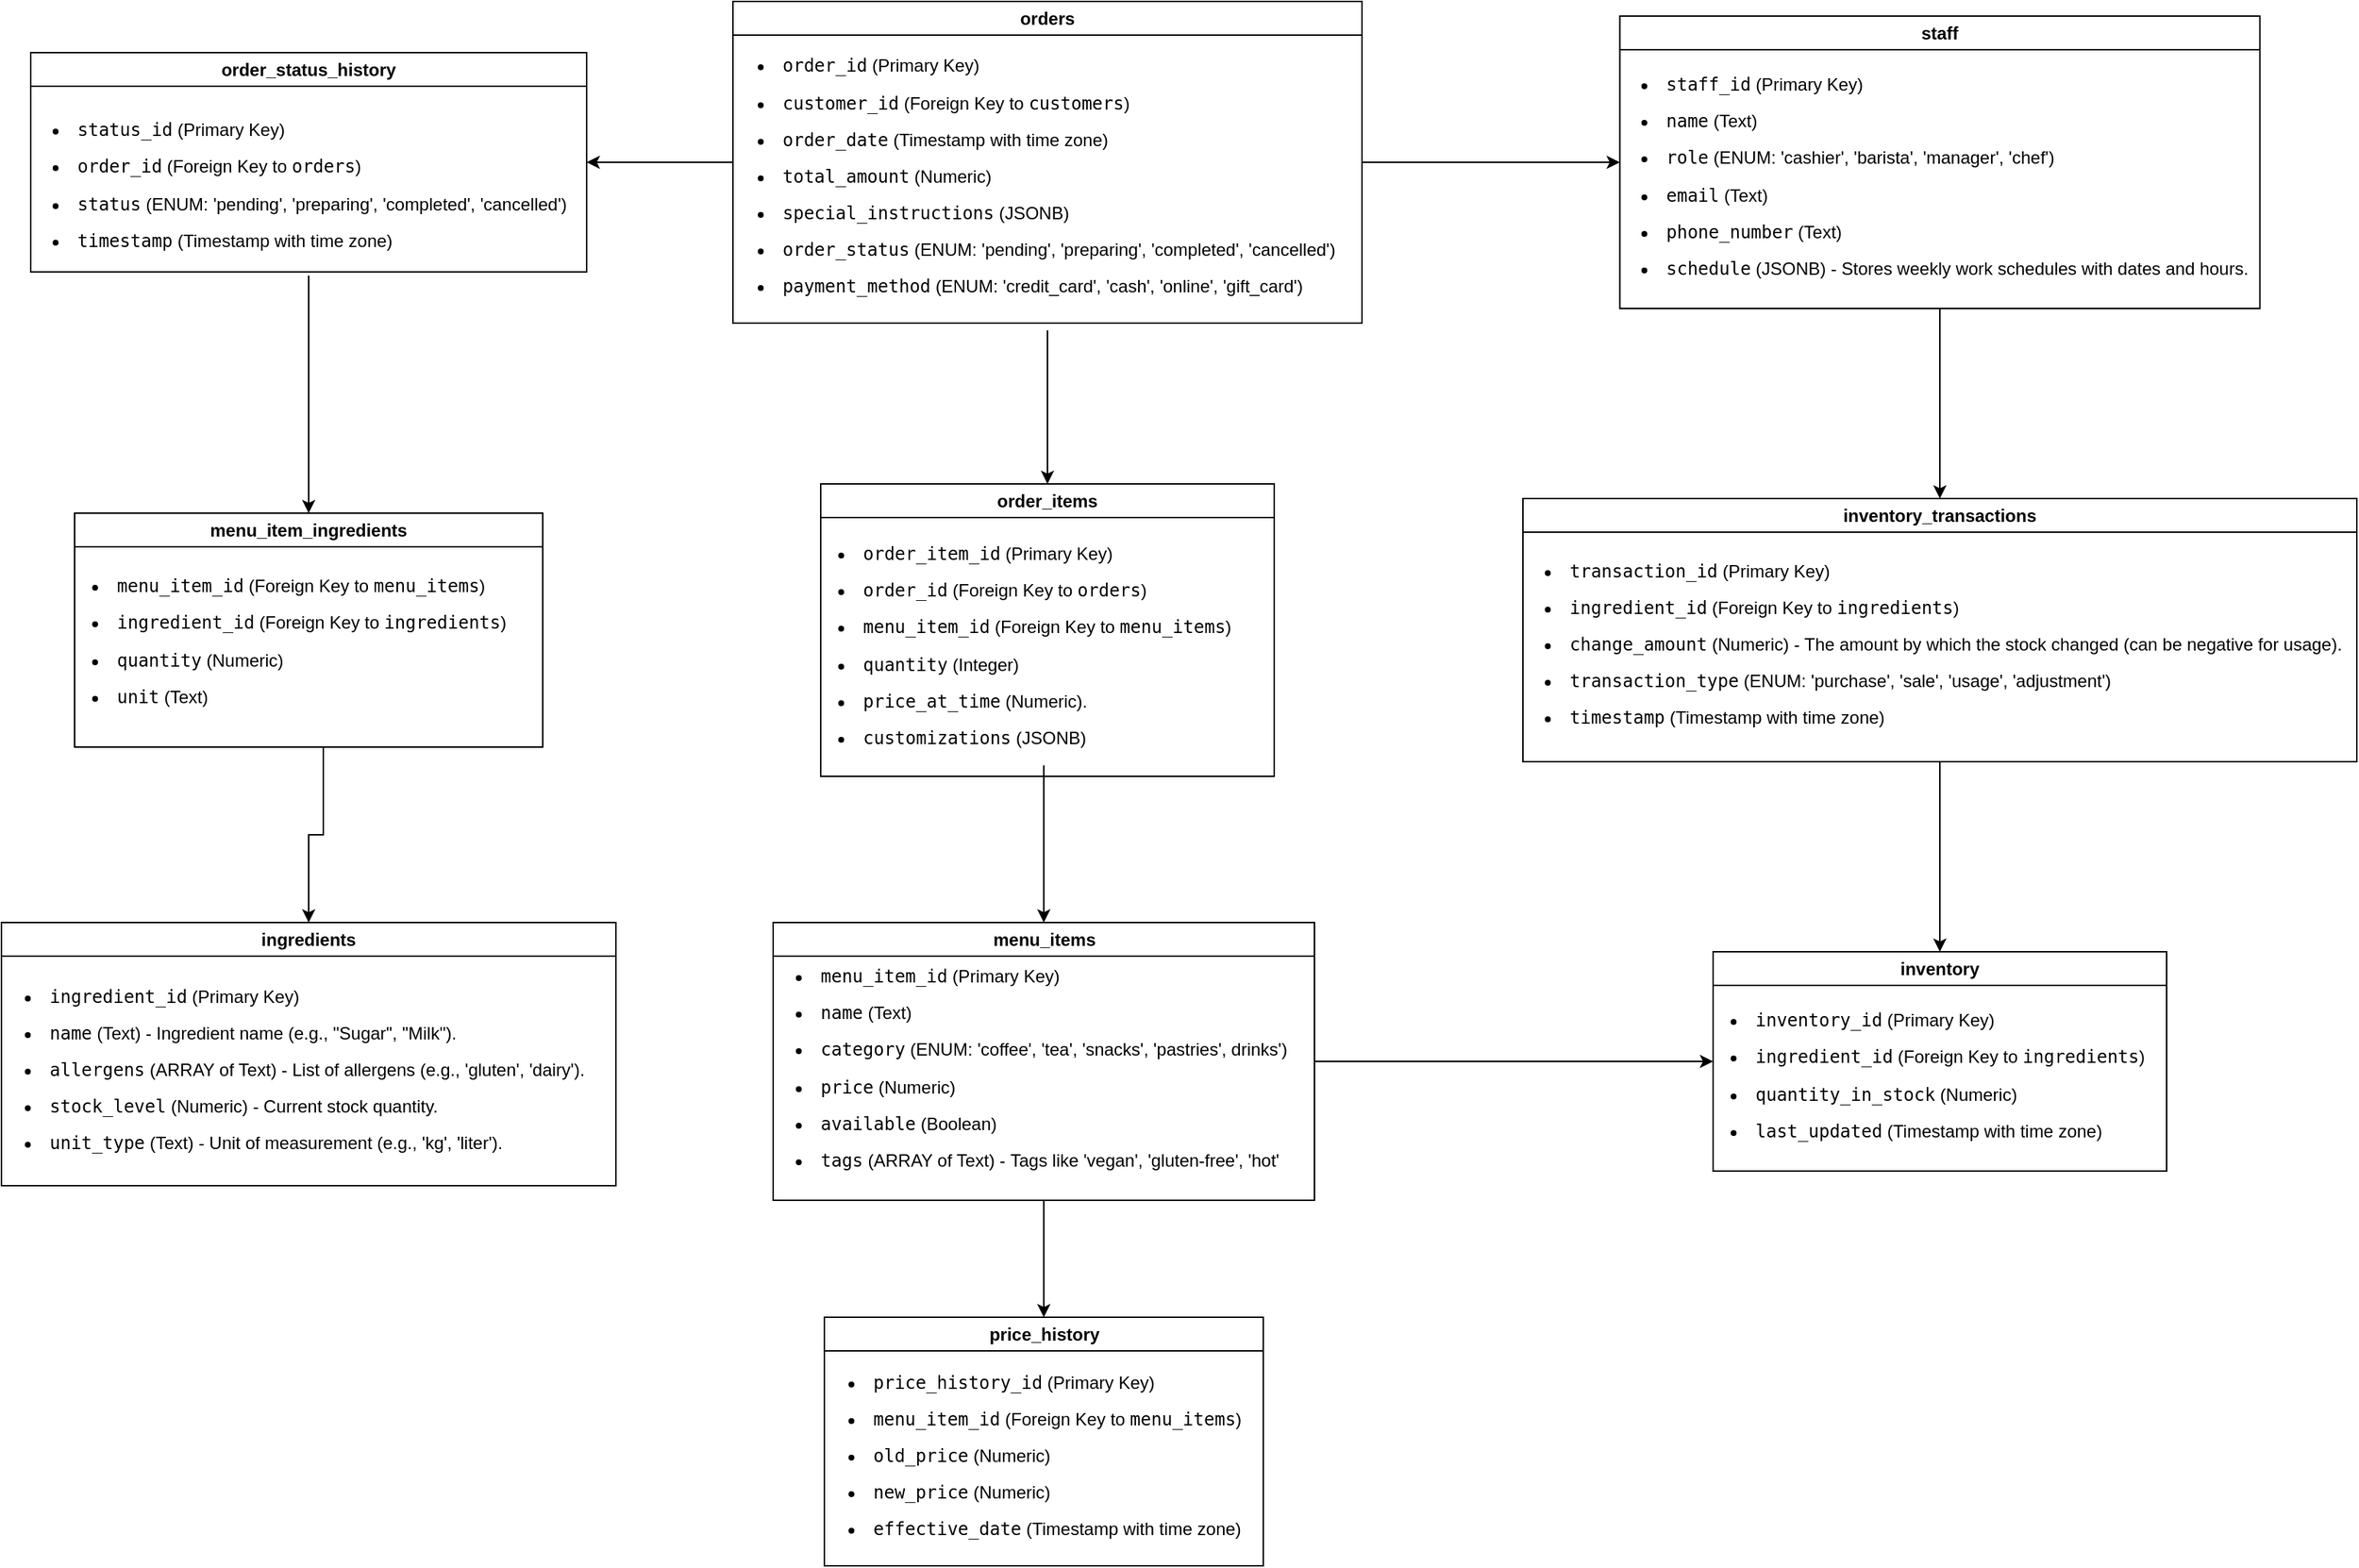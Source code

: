 <mxfile version="25.0.3">
  <diagram name="Page-1" id="-Lofyljg84Q4TSNu2HTE">
    <mxGraphModel dx="3173" dy="1419" grid="1" gridSize="10" guides="1" tooltips="1" connect="1" arrows="1" fold="1" page="1" pageScale="1" pageWidth="1654" pageHeight="2336" math="0" shadow="0">
      <root>
        <mxCell id="0" />
        <mxCell id="1" parent="0" />
        <mxCell id="M9vnRnVPpcQp0MmXC5jN-47" style="edgeStyle=orthogonalEdgeStyle;rounded=0;orthogonalLoop=1;jettySize=auto;html=1;exitX=0;exitY=0.5;exitDx=0;exitDy=0;entryX=1;entryY=0.5;entryDx=0;entryDy=0;" edge="1" parent="1" source="M9vnRnVPpcQp0MmXC5jN-19" target="M9vnRnVPpcQp0MmXC5jN-35">
          <mxGeometry relative="1" as="geometry" />
        </mxCell>
        <mxCell id="M9vnRnVPpcQp0MmXC5jN-54" style="edgeStyle=orthogonalEdgeStyle;rounded=0;orthogonalLoop=1;jettySize=auto;html=1;exitX=1;exitY=0.5;exitDx=0;exitDy=0;entryX=0;entryY=0.5;entryDx=0;entryDy=0;" edge="1" parent="1" source="M9vnRnVPpcQp0MmXC5jN-19" target="M9vnRnVPpcQp0MmXC5jN-41">
          <mxGeometry relative="1" as="geometry" />
        </mxCell>
        <mxCell id="M9vnRnVPpcQp0MmXC5jN-19" value="orders" style="swimlane;whiteSpace=wrap;html=1;" vertex="1" parent="1">
          <mxGeometry x="-1120" y="10" width="430" height="220" as="geometry" />
        </mxCell>
        <mxCell id="M9vnRnVPpcQp0MmXC5jN-23" value="&lt;li style=&quot;white-space: nowrap; line-height: 210%;&quot;&gt;&lt;code&gt;order_id&lt;/code&gt;&amp;nbsp;(Primary Key)&lt;/li&gt;&lt;li style=&quot;white-space: nowrap; line-height: 210%;&quot;&gt;&lt;code&gt;customer_id&lt;/code&gt;&amp;nbsp;(Foreign Key to&amp;nbsp;&lt;code&gt;customers&lt;/code&gt;)&lt;/li&gt;&lt;li style=&quot;white-space: nowrap; line-height: 210%;&quot;&gt;&lt;code&gt;order_date&lt;/code&gt;&amp;nbsp;(Timestamp with time zone)&lt;/li&gt;&lt;li style=&quot;white-space: nowrap; line-height: 210%;&quot;&gt;&lt;code&gt;total_amount&lt;/code&gt;&amp;nbsp;(Numeric)&lt;/li&gt;&lt;li style=&quot;white-space: nowrap; line-height: 210%;&quot;&gt;&lt;code&gt;special_instructions&lt;/code&gt;&amp;nbsp;(JSONB)&lt;/li&gt;&lt;li style=&quot;white-space: nowrap; line-height: 210%;&quot;&gt;&lt;code&gt;order_status&lt;/code&gt;&amp;nbsp;(ENUM: &#39;pending&#39;, &#39;preparing&#39;, &#39;completed&#39;, &#39;cancelled&#39;)&amp;nbsp;&lt;/li&gt;&lt;li style=&quot;white-space: nowrap; line-height: 210%;&quot;&gt;&lt;code&gt;payment_method&lt;/code&gt;&amp;nbsp;(ENUM: &#39;credit_card&#39;, &#39;cash&#39;, &#39;online&#39;, &#39;gift_card&#39;)&amp;nbsp;&lt;/li&gt;" style="text;html=1;align=left;verticalAlign=middle;whiteSpace=wrap;rounded=0;" vertex="1" parent="M9vnRnVPpcQp0MmXC5jN-19">
          <mxGeometry x="15" y="15" width="400" height="210" as="geometry" />
        </mxCell>
        <mxCell id="M9vnRnVPpcQp0MmXC5jN-25" value="order_items" style="swimlane;whiteSpace=wrap;html=1;" vertex="1" parent="1">
          <mxGeometry x="-1060" y="340" width="310" height="200" as="geometry" />
        </mxCell>
        <mxCell id="M9vnRnVPpcQp0MmXC5jN-26" value="&lt;li style=&quot;white-space: nowrap; line-height: 210%;&quot;&gt;&lt;code style=&quot;background-color: initial; white-space: normal;&quot;&gt;order_item_id&lt;/code&gt;&lt;span style=&quot;background-color: initial; white-space: normal;&quot;&gt; (Primary Key)&lt;/span&gt;&lt;br&gt;&lt;/li&gt;&lt;li style=&quot;line-height: 210%;&quot;&gt;&lt;code&gt;order_id&lt;/code&gt; (Foreign Key to &lt;code&gt;orders&lt;/code&gt;)&lt;/li&gt;&lt;li style=&quot;line-height: 210%;&quot;&gt;&lt;code&gt;menu_item_id&lt;/code&gt; (Foreign Key to &lt;code&gt;menu_items&lt;/code&gt;)&lt;/li&gt;&lt;li style=&quot;line-height: 210%;&quot;&gt;&lt;code&gt;quantity&lt;/code&gt; (Integer)&lt;/li&gt;&lt;li style=&quot;line-height: 210%;&quot;&gt;&lt;code&gt;price_at_time&lt;/code&gt; (Numeric).&lt;/li&gt;&lt;li style=&quot;line-height: 210%;&quot;&gt;&lt;code&gt;customizations&lt;/code&gt; (JSONB)&amp;nbsp;&lt;/li&gt;" style="text;html=1;align=left;verticalAlign=middle;whiteSpace=wrap;rounded=0;" vertex="1" parent="M9vnRnVPpcQp0MmXC5jN-25">
          <mxGeometry x="10" y="30" width="285" height="162.5" as="geometry" />
        </mxCell>
        <mxCell id="M9vnRnVPpcQp0MmXC5jN-52" style="edgeStyle=orthogonalEdgeStyle;rounded=0;orthogonalLoop=1;jettySize=auto;html=1;exitX=0.5;exitY=1;exitDx=0;exitDy=0;entryX=0.5;entryY=0;entryDx=0;entryDy=0;" edge="1" parent="1" source="M9vnRnVPpcQp0MmXC5jN-27" target="M9vnRnVPpcQp0MmXC5jN-37">
          <mxGeometry relative="1" as="geometry" />
        </mxCell>
        <mxCell id="M9vnRnVPpcQp0MmXC5jN-55" style="edgeStyle=orthogonalEdgeStyle;rounded=0;orthogonalLoop=1;jettySize=auto;html=1;exitX=1;exitY=0.5;exitDx=0;exitDy=0;entryX=0;entryY=0.5;entryDx=0;entryDy=0;" edge="1" parent="1" source="M9vnRnVPpcQp0MmXC5jN-27" target="M9vnRnVPpcQp0MmXC5jN-33">
          <mxGeometry relative="1" as="geometry" />
        </mxCell>
        <mxCell id="M9vnRnVPpcQp0MmXC5jN-27" value="menu_items" style="swimlane;whiteSpace=wrap;html=1;" vertex="1" parent="1">
          <mxGeometry x="-1092.5" y="640" width="370" height="190" as="geometry" />
        </mxCell>
        <mxCell id="M9vnRnVPpcQp0MmXC5jN-28" value="&lt;li style=&quot;white-space: nowrap; line-height: 210%;&quot;&gt;&lt;code style=&quot;background-color: initial; white-space: normal;&quot;&gt;menu_item_id&lt;/code&gt;&lt;span style=&quot;background-color: initial; white-space: normal;&quot;&gt; (Primary Key)&lt;/span&gt;&lt;br&gt;&lt;/li&gt;&lt;li style=&quot;line-height: 210%;&quot;&gt;&lt;code&gt;name&lt;/code&gt; (Text)&amp;nbsp;&lt;/li&gt;&lt;li style=&quot;line-height: 210%;&quot;&gt;&lt;code style=&quot;background-color: initial;&quot;&gt;category&lt;/code&gt;&lt;span style=&quot;background-color: initial;&quot;&gt; (ENUM: &#39;coffee&#39;, &#39;tea&#39;, &#39;snacks&#39;, &#39;pastries&#39;, drinks&#39;)&lt;/span&gt;&lt;/li&gt;&lt;li style=&quot;line-height: 210%;&quot;&gt;&lt;code&gt;price&lt;/code&gt; (Numeric)&lt;span style=&quot;background-color: initial;&quot;&gt;&amp;nbsp;&lt;/span&gt;&lt;/li&gt;&lt;li style=&quot;line-height: 210%;&quot;&gt;&lt;code&gt;available&lt;/code&gt; (Boolean)&amp;nbsp;&lt;/li&gt;&lt;li style=&quot;line-height: 210%;&quot;&gt;&lt;code&gt;tags&lt;/code&gt; (ARRAY of Text) -&amp;nbsp;Tags like &#39;vegan&#39;, &#39;gluten-free&#39;, &#39;hot&#39;&lt;/li&gt;" style="text;html=1;align=left;verticalAlign=middle;whiteSpace=wrap;rounded=0;" vertex="1" parent="M9vnRnVPpcQp0MmXC5jN-27">
          <mxGeometry x="13.75" y="28.75" width="342.5" height="142.5" as="geometry" />
        </mxCell>
        <mxCell id="M9vnRnVPpcQp0MmXC5jN-29" value="menu_item_ingredients" style="swimlane;whiteSpace=wrap;html=1;" vertex="1" parent="1">
          <mxGeometry x="-1570" y="360" width="320" height="160" as="geometry" />
        </mxCell>
        <mxCell id="M9vnRnVPpcQp0MmXC5jN-30" value="&lt;li style=&quot;white-space: nowrap; line-height: 210%;&quot;&gt;&lt;code style=&quot;background-color: initial; white-space: normal;&quot;&gt;menu_item_id&lt;/code&gt;&lt;span style=&quot;background-color: initial; white-space: normal;&quot;&gt; (Foreign Key to &lt;/span&gt;&lt;code style=&quot;background-color: initial; white-space: normal;&quot;&gt;menu_items&lt;/code&gt;&lt;span style=&quot;background-color: initial; white-space: normal;&quot;&gt;)&lt;/span&gt;&lt;br&gt;&lt;/li&gt;&lt;li style=&quot;line-height: 210%;&quot;&gt;&lt;code&gt;ingredient_id&lt;/code&gt; (Foreign Key to &lt;code&gt;ingredients&lt;/code&gt;)&lt;/li&gt;&lt;li style=&quot;line-height: 210%;&quot;&gt;&lt;code&gt;quantity&lt;/code&gt; (Numeric)&lt;/li&gt;&lt;li style=&quot;line-height: 210%;&quot;&gt;&lt;code&gt;unit&lt;/code&gt; (Text)&lt;/li&gt;" style="text;html=1;align=left;verticalAlign=middle;whiteSpace=wrap;rounded=0;" vertex="1" parent="M9vnRnVPpcQp0MmXC5jN-29">
          <mxGeometry x="10" y="15" width="320" height="145" as="geometry" />
        </mxCell>
        <mxCell id="M9vnRnVPpcQp0MmXC5jN-31" value="ingredients" style="swimlane;whiteSpace=wrap;html=1;" vertex="1" parent="1">
          <mxGeometry x="-1620" y="640" width="420" height="180" as="geometry" />
        </mxCell>
        <mxCell id="M9vnRnVPpcQp0MmXC5jN-32" value="&lt;li style=&quot;white-space: nowrap; line-height: 210%;&quot;&gt;&lt;code style=&quot;background-color: initial; white-space: normal;&quot;&gt;ingredient_id&lt;/code&gt;&lt;span style=&quot;background-color: initial; white-space: normal;&quot;&gt; (Primary Key)&lt;/span&gt;&lt;br&gt;&lt;/li&gt;&lt;li style=&quot;line-height: 210%;&quot;&gt;&lt;code&gt;name&lt;/code&gt; (Text) - Ingredient name (e.g., &quot;Sugar&quot;, &quot;Milk&quot;).&lt;/li&gt;&lt;li style=&quot;line-height: 210%;&quot;&gt;&lt;code&gt;allergens&lt;/code&gt; (ARRAY of Text) - List of allergens (e.g., &#39;gluten&#39;, &#39;dairy&#39;).&lt;/li&gt;&lt;li style=&quot;line-height: 210%;&quot;&gt;&lt;code&gt;stock_level&lt;/code&gt; (Numeric) - Current stock quantity.&lt;/li&gt;&lt;li style=&quot;line-height: 210%;&quot;&gt;&lt;code&gt;unit_type&lt;/code&gt; (Text) - Unit of measurement (e.g., &#39;kg&#39;, &#39;liter&#39;).&lt;/li&gt;" style="text;html=1;align=left;verticalAlign=middle;whiteSpace=wrap;rounded=0;" vertex="1" parent="M9vnRnVPpcQp0MmXC5jN-31">
          <mxGeometry x="14" y="20" width="392" height="162.5" as="geometry" />
        </mxCell>
        <mxCell id="M9vnRnVPpcQp0MmXC5jN-33" value="inventory" style="swimlane;whiteSpace=wrap;html=1;" vertex="1" parent="1">
          <mxGeometry x="-450" y="660" width="310" height="150" as="geometry" />
        </mxCell>
        <mxCell id="M9vnRnVPpcQp0MmXC5jN-34" value="&lt;li style=&quot;white-space: nowrap; line-height: 210%;&quot;&gt;&lt;code style=&quot;background-color: initial; white-space: normal;&quot;&gt;inventory_id&lt;/code&gt;&lt;span style=&quot;background-color: initial; white-space: normal;&quot;&gt; (Primary Key)&lt;/span&gt;&lt;br&gt;&lt;/li&gt;&lt;li style=&quot;line-height: 210%;&quot;&gt;&lt;code&gt;ingredient_id&lt;/code&gt; (Foreign Key to &lt;code&gt;ingredients&lt;/code&gt;)&lt;/li&gt;&lt;li style=&quot;line-height: 210%;&quot;&gt;&lt;code&gt;quantity_in_stock&lt;/code&gt; (Numeric)&amp;nbsp;&lt;/li&gt;&lt;li style=&quot;line-height: 210%;&quot;&gt;&lt;code style=&quot;background-color: initial;&quot;&gt;last_updated&lt;/code&gt;&lt;span style=&quot;background-color: initial;&quot;&gt; (Timestamp with time zone)&lt;/span&gt;&lt;/li&gt;" style="text;html=1;align=left;verticalAlign=middle;whiteSpace=wrap;rounded=0;" vertex="1" parent="M9vnRnVPpcQp0MmXC5jN-33">
          <mxGeometry x="10" y="25" width="303.13" height="120" as="geometry" />
        </mxCell>
        <mxCell id="M9vnRnVPpcQp0MmXC5jN-35" value="order_status_history" style="swimlane;whiteSpace=wrap;html=1;" vertex="1" parent="1">
          <mxGeometry x="-1600" y="45" width="380" height="150" as="geometry" />
        </mxCell>
        <mxCell id="M9vnRnVPpcQp0MmXC5jN-36" value="&lt;li style=&quot;white-space: nowrap; line-height: 210%;&quot;&gt;&lt;code style=&quot;background-color: initial; white-space: normal;&quot;&gt;status_id&lt;/code&gt;&lt;span style=&quot;background-color: initial; white-space: normal;&quot;&gt; (Primary Key)&lt;/span&gt;&lt;br&gt;&lt;/li&gt;&lt;li style=&quot;line-height: 210%;&quot;&gt;&lt;code&gt;order_id&lt;/code&gt; (Foreign Key to &lt;code&gt;orders&lt;/code&gt;)&lt;/li&gt;&lt;li style=&quot;line-height: 210%;&quot;&gt;&lt;code&gt;status&lt;/code&gt; (ENUM: &#39;pending&#39;, &#39;preparing&#39;, &#39;completed&#39;, &#39;cancelled&#39;)&lt;/li&gt;&lt;li style=&quot;line-height: 210%;&quot;&gt;&lt;code&gt;timestamp&lt;/code&gt; (Timestamp with time zone)&lt;/li&gt;" style="text;html=1;align=left;verticalAlign=middle;whiteSpace=wrap;rounded=0;" vertex="1" parent="M9vnRnVPpcQp0MmXC5jN-35">
          <mxGeometry x="12.5" y="30" width="355" height="122.5" as="geometry" />
        </mxCell>
        <mxCell id="M9vnRnVPpcQp0MmXC5jN-37" value="price_history" style="swimlane;whiteSpace=wrap;html=1;" vertex="1" parent="1">
          <mxGeometry x="-1057.5" y="910" width="300" height="170" as="geometry" />
        </mxCell>
        <mxCell id="M9vnRnVPpcQp0MmXC5jN-38" value="&lt;li style=&quot;white-space: nowrap; line-height: 210%;&quot;&gt;&lt;code style=&quot;background-color: initial; white-space: normal;&quot;&gt;price_history_id&lt;/code&gt;&lt;span style=&quot;background-color: initial; white-space: normal;&quot;&gt; (Primary Key)&lt;/span&gt;&lt;br&gt;&lt;/li&gt;&lt;li style=&quot;line-height: 210%;&quot;&gt;&lt;code&gt;menu_item_id&lt;/code&gt; (Foreign Key to &lt;code&gt;menu_items&lt;/code&gt;)&lt;/li&gt;&lt;li style=&quot;line-height: 210%;&quot;&gt;&lt;code&gt;old_price&lt;/code&gt; (Numeric)&lt;/li&gt;&lt;li style=&quot;line-height: 210%;&quot;&gt;&lt;code&gt;new_price&lt;/code&gt; (Numeric)&lt;/li&gt;&lt;li style=&quot;line-height: 210%;&quot;&gt;&lt;code&gt;effective_date&lt;/code&gt; (Timestamp with time zone)&lt;/li&gt;" style="text;html=1;align=left;verticalAlign=middle;whiteSpace=wrap;rounded=0;" vertex="1" parent="M9vnRnVPpcQp0MmXC5jN-37">
          <mxGeometry x="14" y="20" width="286" height="150" as="geometry" />
        </mxCell>
        <mxCell id="M9vnRnVPpcQp0MmXC5jN-57" style="edgeStyle=orthogonalEdgeStyle;rounded=0;orthogonalLoop=1;jettySize=auto;html=1;exitX=0.5;exitY=1;exitDx=0;exitDy=0;entryX=0.5;entryY=0;entryDx=0;entryDy=0;" edge="1" parent="1" source="M9vnRnVPpcQp0MmXC5jN-39" target="M9vnRnVPpcQp0MmXC5jN-33">
          <mxGeometry relative="1" as="geometry" />
        </mxCell>
        <mxCell id="M9vnRnVPpcQp0MmXC5jN-39" value="inventory_transactions" style="swimlane;whiteSpace=wrap;html=1;" vertex="1" parent="1">
          <mxGeometry x="-580" y="350" width="570" height="180" as="geometry" />
        </mxCell>
        <mxCell id="M9vnRnVPpcQp0MmXC5jN-40" value="&lt;li style=&quot;white-space: nowrap; line-height: 210%;&quot;&gt;&lt;code style=&quot;background-color: initial; white-space: normal;&quot;&gt;transaction_id&lt;/code&gt;&lt;span style=&quot;background-color: initial; white-space: normal;&quot;&gt; (Primary Key)&lt;/span&gt;&lt;br&gt;&lt;/li&gt;&lt;li style=&quot;line-height: 210%;&quot;&gt;&lt;code&gt;ingredient_id&lt;/code&gt; (Foreign Key to &lt;code&gt;ingredients&lt;/code&gt;)&lt;/li&gt;&lt;li style=&quot;line-height: 210%;&quot;&gt;&lt;code&gt;change_amount&lt;/code&gt; (Numeric) - The amount by which the stock changed (can be negative for usage).&lt;/li&gt;&lt;li style=&quot;line-height: 210%;&quot;&gt;&lt;code&gt;transaction_type&lt;/code&gt; (ENUM: &#39;purchase&#39;, &#39;sale&#39;, &#39;usage&#39;, &#39;adjustment&#39;)&lt;/li&gt;&lt;li style=&quot;line-height: 210%;&quot;&gt;&lt;code&gt;timestamp&lt;/code&gt; (Timestamp with time zone)&lt;/li&gt;" style="text;html=1;align=left;verticalAlign=middle;whiteSpace=wrap;rounded=0;" vertex="1" parent="M9vnRnVPpcQp0MmXC5jN-39">
          <mxGeometry x="12.5" y="30" width="552" height="140" as="geometry" />
        </mxCell>
        <mxCell id="M9vnRnVPpcQp0MmXC5jN-56" style="edgeStyle=orthogonalEdgeStyle;rounded=0;orthogonalLoop=1;jettySize=auto;html=1;exitX=0.5;exitY=1;exitDx=0;exitDy=0;entryX=0.5;entryY=0;entryDx=0;entryDy=0;" edge="1" parent="1" source="M9vnRnVPpcQp0MmXC5jN-41" target="M9vnRnVPpcQp0MmXC5jN-39">
          <mxGeometry relative="1" as="geometry" />
        </mxCell>
        <mxCell id="M9vnRnVPpcQp0MmXC5jN-41" value="staff" style="swimlane;whiteSpace=wrap;html=1;" vertex="1" parent="1">
          <mxGeometry x="-513.75" y="20" width="437.5" height="200" as="geometry" />
        </mxCell>
        <mxCell id="M9vnRnVPpcQp0MmXC5jN-42" value="&lt;li style=&quot;white-space: nowrap; line-height: 210%;&quot;&gt;&lt;code style=&quot;background-color: initial; white-space: normal;&quot;&gt;staff_id&lt;/code&gt;&lt;span style=&quot;background-color: initial; white-space: normal;&quot;&gt; (Primary Key)&lt;/span&gt;&lt;br&gt;&lt;/li&gt;&lt;li style=&quot;line-height: 210%;&quot;&gt;&lt;code&gt;name&lt;/code&gt; (Text)&lt;/li&gt;&lt;li style=&quot;line-height: 210%;&quot;&gt;&lt;code&gt;role&lt;/code&gt; (ENUM: &#39;cashier&#39;, &#39;barista&#39;, &#39;manager&#39;, &#39;chef&#39;)&lt;/li&gt;&lt;li style=&quot;line-height: 210%;&quot;&gt;&lt;code&gt;email&lt;/code&gt; (Text)&lt;/li&gt;&lt;li style=&quot;line-height: 210%;&quot;&gt;&lt;code&gt;phone_number&lt;/code&gt; (Text)&lt;/li&gt;&lt;li style=&quot;line-height: 210%;&quot;&gt;&lt;code&gt;schedule&lt;/code&gt; (JSONB) - Stores weekly work schedules with dates and hours.&lt;/li&gt;" style="text;html=1;align=left;verticalAlign=middle;whiteSpace=wrap;rounded=0;" vertex="1" parent="M9vnRnVPpcQp0MmXC5jN-41">
          <mxGeometry x="12.5" y="40" width="437.5" height="140" as="geometry" />
        </mxCell>
        <mxCell id="M9vnRnVPpcQp0MmXC5jN-50" style="edgeStyle=orthogonalEdgeStyle;rounded=0;orthogonalLoop=1;jettySize=auto;html=1;exitX=0.5;exitY=1;exitDx=0;exitDy=0;entryX=0.5;entryY=0;entryDx=0;entryDy=0;" edge="1" parent="1" source="M9vnRnVPpcQp0MmXC5jN-23" target="M9vnRnVPpcQp0MmXC5jN-25">
          <mxGeometry relative="1" as="geometry" />
        </mxCell>
        <mxCell id="M9vnRnVPpcQp0MmXC5jN-48" style="edgeStyle=orthogonalEdgeStyle;rounded=0;orthogonalLoop=1;jettySize=auto;html=1;exitX=0.5;exitY=1;exitDx=0;exitDy=0;entryX=0.5;entryY=0;entryDx=0;entryDy=0;" edge="1" parent="1" source="M9vnRnVPpcQp0MmXC5jN-36" target="M9vnRnVPpcQp0MmXC5jN-29">
          <mxGeometry relative="1" as="geometry">
            <mxPoint x="-1410.333" y="350" as="targetPoint" />
          </mxGeometry>
        </mxCell>
        <mxCell id="M9vnRnVPpcQp0MmXC5jN-49" style="edgeStyle=orthogonalEdgeStyle;rounded=0;orthogonalLoop=1;jettySize=auto;html=1;exitX=0.5;exitY=1;exitDx=0;exitDy=0;entryX=0.5;entryY=0;entryDx=0;entryDy=0;" edge="1" parent="1" source="M9vnRnVPpcQp0MmXC5jN-30" target="M9vnRnVPpcQp0MmXC5jN-31">
          <mxGeometry relative="1" as="geometry">
            <mxPoint x="-1410" y="630" as="targetPoint" />
          </mxGeometry>
        </mxCell>
        <mxCell id="M9vnRnVPpcQp0MmXC5jN-53" style="edgeStyle=orthogonalEdgeStyle;rounded=0;orthogonalLoop=1;jettySize=auto;html=1;exitX=0.5;exitY=1;exitDx=0;exitDy=0;entryX=0.5;entryY=0;entryDx=0;entryDy=0;" edge="1" parent="1" source="M9vnRnVPpcQp0MmXC5jN-26" target="M9vnRnVPpcQp0MmXC5jN-27">
          <mxGeometry relative="1" as="geometry" />
        </mxCell>
      </root>
    </mxGraphModel>
  </diagram>
</mxfile>
